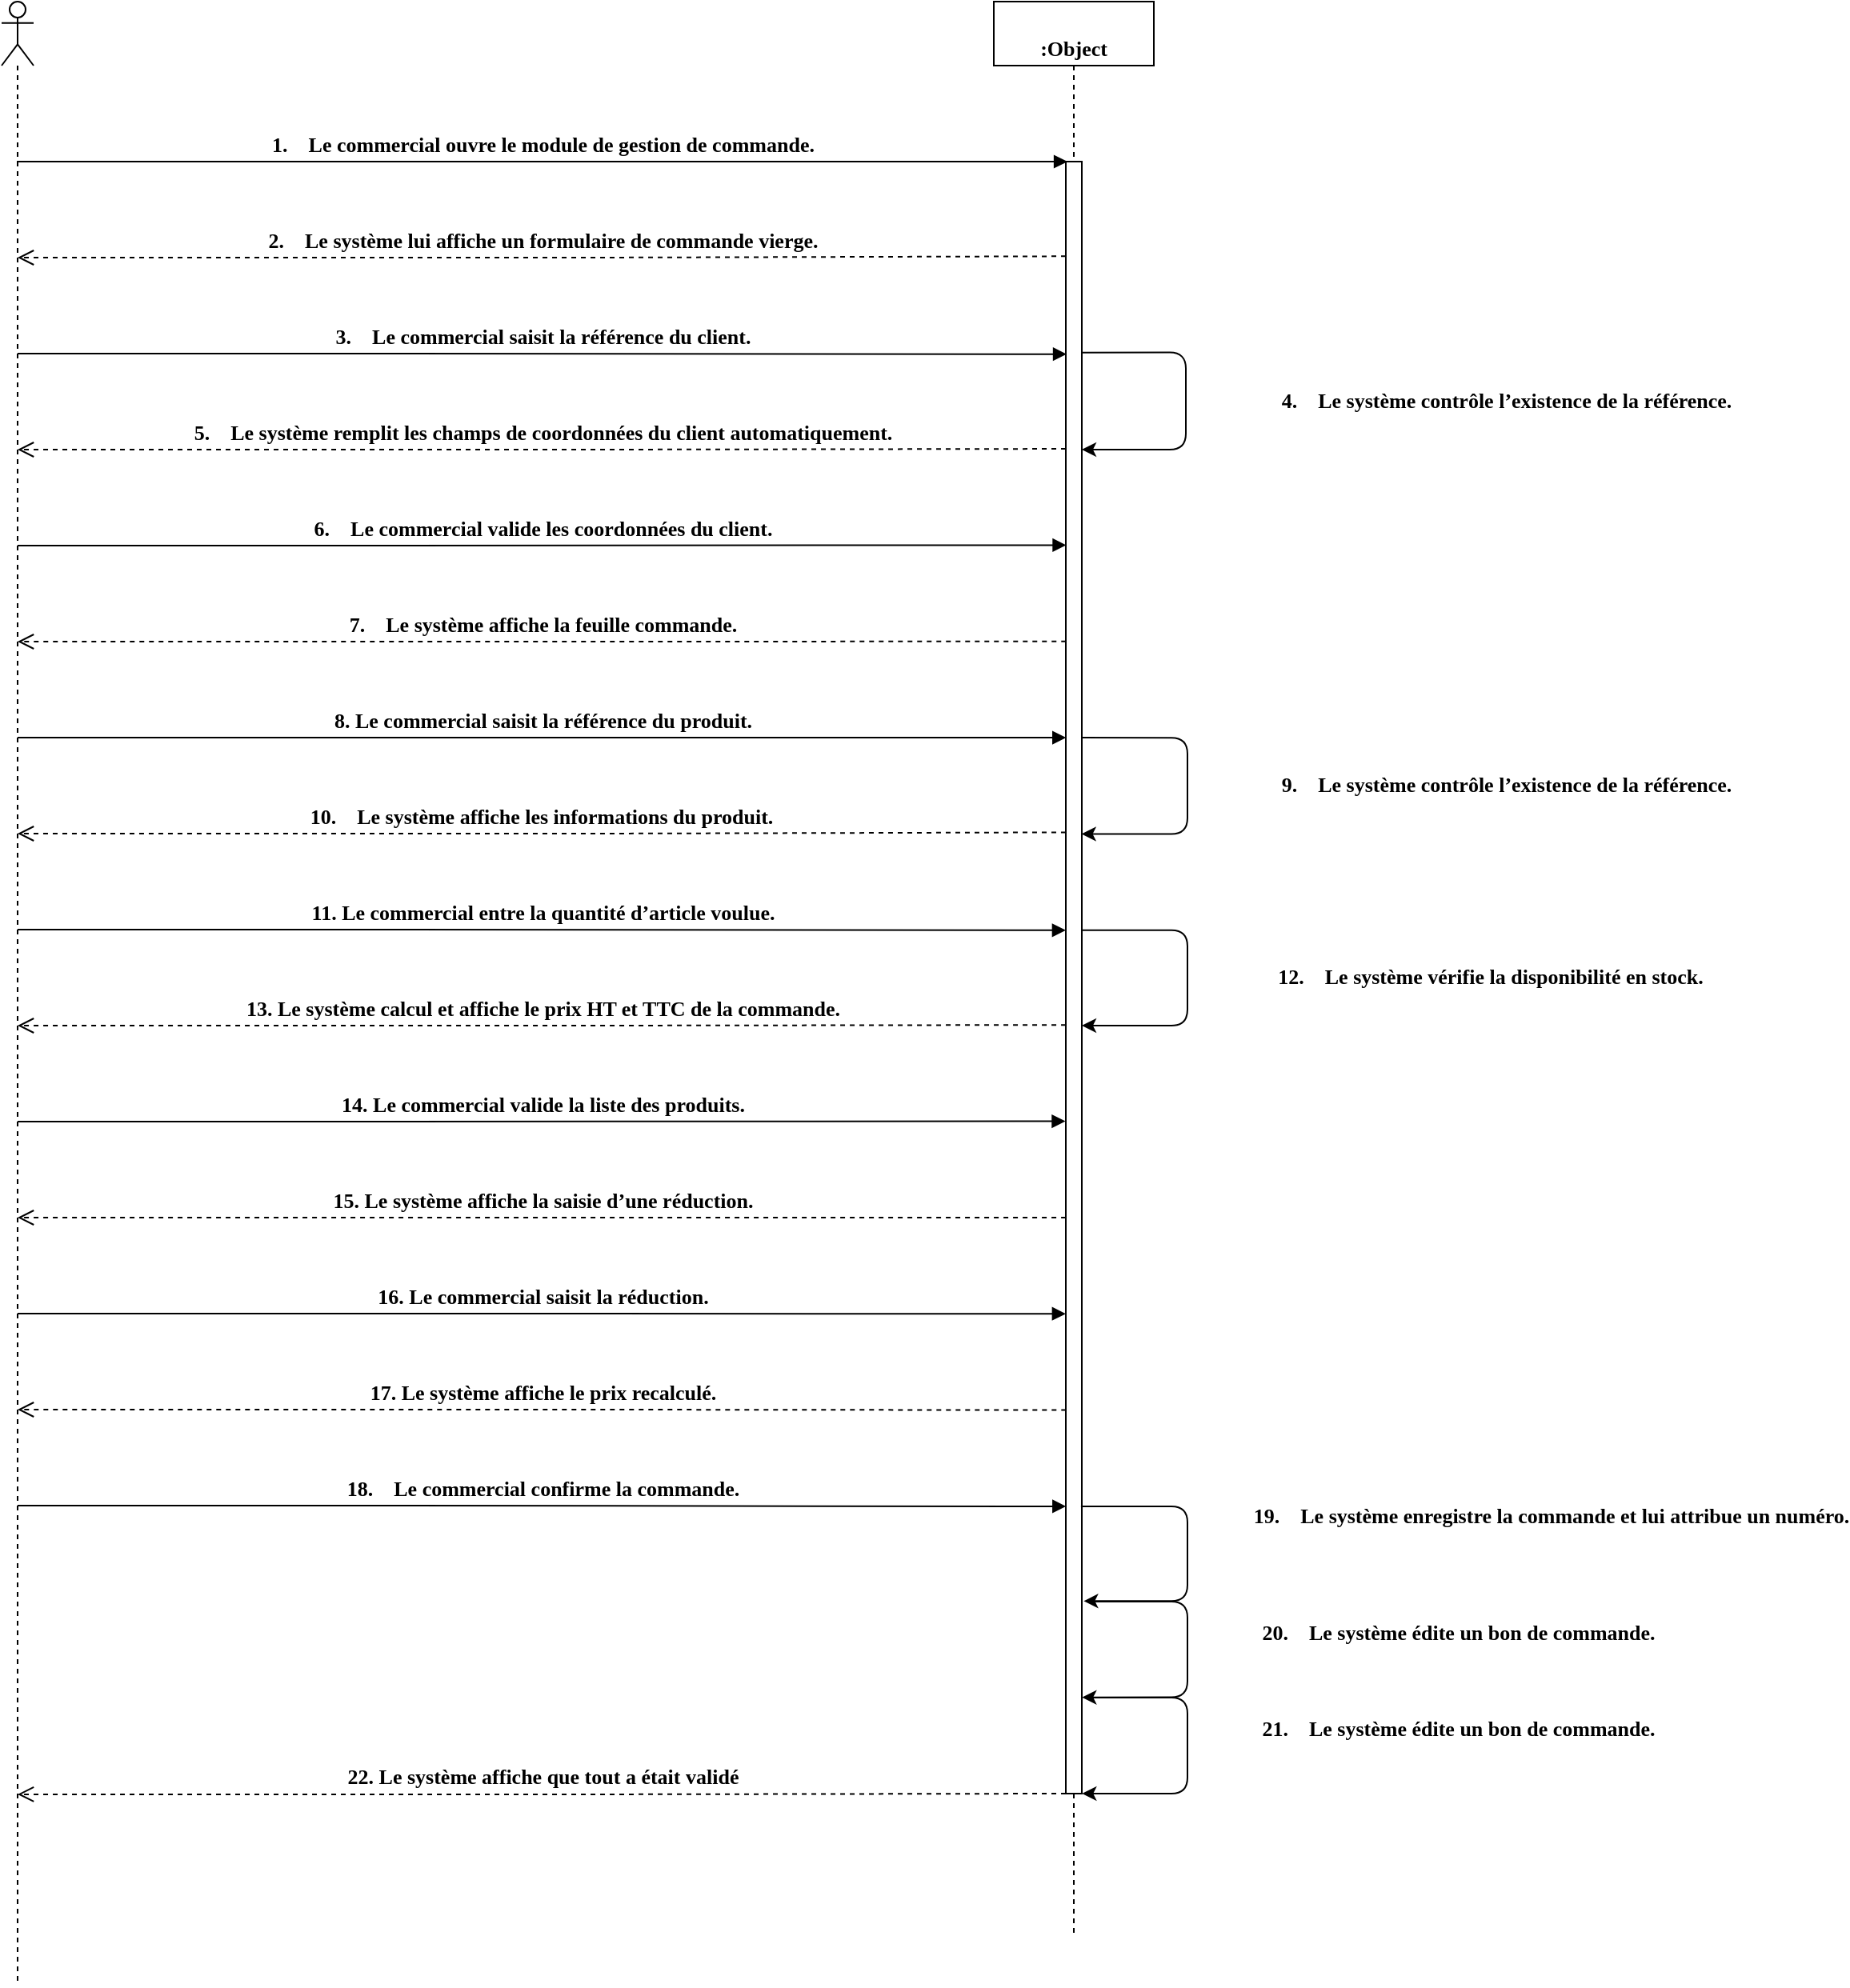 <mxfile version="13.1.12" type="device"><diagram id="erBDyrxgNQ5oR5OFIVIp" name="Page-1"><mxGraphModel dx="1635" dy="847" grid="1" gridSize="10" guides="1" tooltips="1" connect="1" arrows="1" fold="1" page="1" pageScale="1" pageWidth="827" pageHeight="1169" math="0" shadow="0"><root><mxCell id="0"/><mxCell id="1" parent="0"/><mxCell id="8iI3AYGNqd8Zycjgc9Fv-1" value="" style="shape=umlLifeline;participant=umlActor;perimeter=lifelinePerimeter;whiteSpace=wrap;container=1;collapsible=0;recursiveResize=0;verticalAlign=bottom;spacingTop=36;labelBackgroundColor=#ffffff;outlineConnect=0;fontFamily=Verdana;fontStyle=1;fontSize=13;align=center;html=1;" vertex="1" parent="1"><mxGeometry x="60" y="150" width="20" height="1240" as="geometry"/></mxCell><mxCell id="8iI3AYGNqd8Zycjgc9Fv-2" value=":Object" style="shape=umlLifeline;perimeter=lifelinePerimeter;whiteSpace=wrap;container=1;collapsible=0;recursiveResize=0;outlineConnect=0;fontFamily=Verdana;fontStyle=1;fontSize=13;align=center;html=1;verticalAlign=bottom;" vertex="1" parent="1"><mxGeometry x="680" y="150" width="100" height="1210" as="geometry"/></mxCell><mxCell id="8iI3AYGNqd8Zycjgc9Fv-46" value="" style="points=[];perimeter=orthogonalPerimeter;fontFamily=Verdana;fontSize=13;fontStyle=1;align=center;html=1;verticalAlign=bottom;" vertex="1" parent="8iI3AYGNqd8Zycjgc9Fv-2"><mxGeometry x="45" y="100" width="10" height="1020" as="geometry"/></mxCell><mxCell id="8iI3AYGNqd8Zycjgc9Fv-21" value="" style="endArrow=classic;edgeStyle=orthogonalEdgeStyle;fontFamily=Verdana;fontStyle=1;fontSize=13;exitX=0.983;exitY=0.353;exitDx=0;exitDy=0;exitPerimeter=0;entryX=0.983;entryY=0.412;entryDx=0;entryDy=0;entryPerimeter=0;align=center;html=1;verticalAlign=bottom;" edge="1" parent="8iI3AYGNqd8Zycjgc9Fv-2" source="8iI3AYGNqd8Zycjgc9Fv-46" target="8iI3AYGNqd8Zycjgc9Fv-46"><mxGeometry width="50" height="50" relative="1" as="geometry"><mxPoint x="60" y="460" as="sourcePoint"/><mxPoint x="60" y="520" as="targetPoint"/><Array as="points"><mxPoint x="121" y="460"/><mxPoint x="121" y="520"/></Array></mxGeometry></mxCell><mxCell id="8iI3AYGNqd8Zycjgc9Fv-22" value="9.    Le système contrôle l’existence de la référence." style="edgeLabel;align=center;verticalAlign=bottom;resizable=0;points=[];fontFamily=Verdana;fontStyle=1;fontSize=13;html=1;" vertex="1" connectable="0" parent="8iI3AYGNqd8Zycjgc9Fv-21"><mxGeometry x="-0.302" y="-23" relative="1" as="geometry"><mxPoint x="222" y="39.07" as="offset"/></mxGeometry></mxCell><mxCell id="8iI3AYGNqd8Zycjgc9Fv-32" value="" style="endArrow=classic;edgeStyle=orthogonalEdgeStyle;fontFamily=Verdana;fontStyle=1;fontSize=13;exitX=0.945;exitY=0.824;exitDx=0;exitDy=0;exitPerimeter=0;entryX=1.118;entryY=0.882;entryDx=0;entryDy=0;entryPerimeter=0;align=center;html=1;verticalAlign=bottom;" edge="1" parent="8iI3AYGNqd8Zycjgc9Fv-2" source="8iI3AYGNqd8Zycjgc9Fv-46" target="8iI3AYGNqd8Zycjgc9Fv-46"><mxGeometry width="50" height="50" relative="1" as="geometry"><mxPoint x="60" y="940" as="sourcePoint"/><mxPoint x="60" y="1000" as="targetPoint"/><Array as="points"><mxPoint x="121" y="941"/><mxPoint x="121" y="1000"/></Array></mxGeometry></mxCell><mxCell id="8iI3AYGNqd8Zycjgc9Fv-33" value="19.    Le système enregistre la commande et lui attribue un numéro." style="edgeLabel;align=center;verticalAlign=bottom;resizable=0;points=[];fontFamily=Verdana;fontStyle=1;fontSize=13;html=1;" vertex="1" connectable="0" parent="8iI3AYGNqd8Zycjgc9Fv-32"><mxGeometry x="-0.302" y="-23" relative="1" as="geometry"><mxPoint x="249.56" y="16.5" as="offset"/></mxGeometry></mxCell><mxCell id="8iI3AYGNqd8Zycjgc9Fv-4" value="2.    Le système lui affiche un formulaire de commande vierge." style="verticalAlign=bottom;endArrow=open;dashed=1;endSize=8;fontFamily=Verdana;fontStyle=1;fontSize=13;exitX=0.001;exitY=0.058;exitDx=0;exitDy=0;exitPerimeter=0;align=center;html=1;" edge="1" parent="1" source="8iI3AYGNqd8Zycjgc9Fv-46" target="8iI3AYGNqd8Zycjgc9Fv-1"><mxGeometry relative="1" as="geometry"><mxPoint x="720" y="310" as="sourcePoint"/><mxPoint x="250" y="310" as="targetPoint"/><Array as="points"><mxPoint x="430" y="310"/></Array></mxGeometry></mxCell><mxCell id="8iI3AYGNqd8Zycjgc9Fv-6" value="3.    Le commercial saisit la référence du client." style="verticalAlign=bottom;endArrow=block;fontFamily=Verdana;fontStyle=1;fontSize=13;entryX=0.053;entryY=0.118;entryDx=0;entryDy=0;entryPerimeter=0;align=center;html=1;" edge="1" parent="1" target="8iI3AYGNqd8Zycjgc9Fv-46"><mxGeometry width="80" relative="1" as="geometry"><mxPoint x="70.004" y="370" as="sourcePoint"/><mxPoint x="720" y="370" as="targetPoint"/><Array as="points"><mxPoint x="260.68" y="370"/></Array></mxGeometry></mxCell><mxCell id="8iI3AYGNqd8Zycjgc9Fv-8" value="5.    Le système remplit les champs de coordonnées du client automatiquement." style="verticalAlign=bottom;endArrow=open;dashed=1;endSize=8;fontFamily=Verdana;fontStyle=1;fontSize=13;exitX=0.001;exitY=0.176;exitDx=0;exitDy=0;exitPerimeter=0;align=center;html=1;" edge="1" parent="1" source="8iI3AYGNqd8Zycjgc9Fv-46"><mxGeometry relative="1" as="geometry"><mxPoint x="720" y="430" as="sourcePoint"/><mxPoint x="70.004" y="430" as="targetPoint"/><Array as="points"><mxPoint x="430.68" y="430"/></Array></mxGeometry></mxCell><mxCell id="8iI3AYGNqd8Zycjgc9Fv-14" value="" style="endArrow=classic;edgeStyle=orthogonalEdgeStyle;fontFamily=Verdana;fontStyle=1;fontSize=13;exitX=0.983;exitY=0.117;exitDx=0;exitDy=0;exitPerimeter=0;align=center;html=1;verticalAlign=bottom;" edge="1" parent="1" source="8iI3AYGNqd8Zycjgc9Fv-46"><mxGeometry width="50" height="50" relative="1" as="geometry"><mxPoint x="740" y="370" as="sourcePoint"/><mxPoint x="735" y="430" as="targetPoint"/><Array as="points"><mxPoint x="800" y="369"/><mxPoint x="800" y="430"/></Array></mxGeometry></mxCell><mxCell id="8iI3AYGNqd8Zycjgc9Fv-15" value="4.    Le système contrôle l’existence de la référence." style="edgeLabel;align=center;verticalAlign=bottom;resizable=0;points=[];fontFamily=Verdana;fontStyle=1;fontSize=13;html=1;" vertex="1" connectable="0" parent="8iI3AYGNqd8Zycjgc9Fv-14"><mxGeometry x="-0.302" y="-23" relative="1" as="geometry"><mxPoint x="223" y="38.87" as="offset"/></mxGeometry></mxCell><mxCell id="8iI3AYGNqd8Zycjgc9Fv-17" value="1.    Le commercial ouvre le module de gestion de commande." style="verticalAlign=bottom;endArrow=block;fontFamily=Verdana;fontStyle=1;fontSize=13;entryX=0.105;entryY=0;entryDx=0;entryDy=0;entryPerimeter=0;align=center;html=1;" edge="1" parent="1" target="8iI3AYGNqd8Zycjgc9Fv-46"><mxGeometry width="80" relative="1" as="geometry"><mxPoint x="69.5" y="250" as="sourcePoint"/><mxPoint x="720" y="250" as="targetPoint"/><Array as="points"><mxPoint x="100" y="250"/><mxPoint x="260" y="250"/></Array></mxGeometry></mxCell><mxCell id="8iI3AYGNqd8Zycjgc9Fv-18" value="6.    Le commercial valide les coordonnées du client." style="verticalAlign=bottom;endArrow=block;fontFamily=Verdana;fontStyle=1;fontSize=13;entryX=0.027;entryY=0.235;entryDx=0;entryDy=0;entryPerimeter=0;align=center;html=1;" edge="1" parent="1" target="8iI3AYGNqd8Zycjgc9Fv-46"><mxGeometry width="80" relative="1" as="geometry"><mxPoint x="70.004" y="490" as="sourcePoint"/><mxPoint x="720" y="490" as="targetPoint"/><Array as="points"><mxPoint x="260.68" y="490"/></Array></mxGeometry></mxCell><mxCell id="8iI3AYGNqd8Zycjgc9Fv-20" value="8. Le commercial saisit la référence du produit." style="verticalAlign=bottom;endArrow=block;fontFamily=Verdana;fontStyle=1;fontSize=13;entryX=0.013;entryY=0.353;entryDx=0;entryDy=0;entryPerimeter=0;align=center;html=1;" edge="1" parent="1" target="8iI3AYGNqd8Zycjgc9Fv-46"><mxGeometry width="80" relative="1" as="geometry"><mxPoint x="70.004" y="610" as="sourcePoint"/><mxPoint x="720" y="610" as="targetPoint"/><Array as="points"><mxPoint x="260.68" y="610"/></Array></mxGeometry></mxCell><mxCell id="8iI3AYGNqd8Zycjgc9Fv-23" value="10.    Le système affiche les informations du produit." style="verticalAlign=bottom;endArrow=open;dashed=1;endSize=8;fontFamily=Verdana;fontStyle=1;fontSize=13;exitX=-0.002;exitY=0.411;exitDx=0;exitDy=0;exitPerimeter=0;align=center;html=1;" edge="1" parent="1" source="8iI3AYGNqd8Zycjgc9Fv-46"><mxGeometry relative="1" as="geometry"><mxPoint x="720" y="670" as="sourcePoint"/><mxPoint x="70.004" y="670" as="targetPoint"/><Array as="points"><mxPoint x="430.68" y="670"/></Array></mxGeometry></mxCell><mxCell id="8iI3AYGNqd8Zycjgc9Fv-25" value="11. Le commercial entre la quantité d’article voulue.&lt;br&gt;" style="verticalAlign=bottom;endArrow=block;fontFamily=Verdana;fontStyle=1;fontSize=13;entryX=-0.004;entryY=0.471;entryDx=0;entryDy=0;entryPerimeter=0;align=center;html=1;" edge="1" parent="1" target="8iI3AYGNqd8Zycjgc9Fv-46"><mxGeometry width="80" relative="1" as="geometry"><mxPoint x="70.004" y="730" as="sourcePoint"/><mxPoint x="720" y="730" as="targetPoint"/><Array as="points"><mxPoint x="260.68" y="730"/></Array></mxGeometry></mxCell><mxCell id="8iI3AYGNqd8Zycjgc9Fv-26" value="7.    Le système affiche la feuille commande." style="verticalAlign=bottom;endArrow=open;dashed=1;endSize=8;fontFamily=Verdana;fontStyle=1;fontSize=13;exitX=0.013;exitY=0.294;exitDx=0;exitDy=0;exitPerimeter=0;align=center;html=1;" edge="1" parent="1" source="8iI3AYGNqd8Zycjgc9Fv-46"><mxGeometry relative="1" as="geometry"><mxPoint x="720" y="550" as="sourcePoint"/><mxPoint x="70.004" y="550" as="targetPoint"/><Array as="points"><mxPoint x="430.68" y="550"/></Array></mxGeometry></mxCell><mxCell id="8iI3AYGNqd8Zycjgc9Fv-27" value="13. Le système calcul et affiche le prix HT et TTC de la commande." style="verticalAlign=bottom;endArrow=open;dashed=1;endSize=8;fontFamily=Verdana;fontStyle=1;fontSize=13;exitX=0.003;exitY=0.529;exitDx=0;exitDy=0;exitPerimeter=0;align=center;html=1;" edge="1" parent="1" source="8iI3AYGNqd8Zycjgc9Fv-46"><mxGeometry relative="1" as="geometry"><mxPoint x="720" y="790" as="sourcePoint"/><mxPoint x="70.004" y="790" as="targetPoint"/><Array as="points"><mxPoint x="430.68" y="790"/></Array></mxGeometry></mxCell><mxCell id="8iI3AYGNqd8Zycjgc9Fv-28" value="15. Le système affiche la saisie d’une réduction." style="verticalAlign=bottom;endArrow=open;dashed=1;endSize=8;fontFamily=Verdana;fontStyle=1;fontSize=13;exitX=0.004;exitY=0.647;exitDx=0;exitDy=0;exitPerimeter=0;align=center;html=1;" edge="1" parent="1" source="8iI3AYGNqd8Zycjgc9Fv-46"><mxGeometry relative="1" as="geometry"><mxPoint x="720" y="910" as="sourcePoint"/><mxPoint x="70.004" y="910" as="targetPoint"/><Array as="points"><mxPoint x="430.68" y="910"/></Array></mxGeometry></mxCell><mxCell id="8iI3AYGNqd8Zycjgc9Fv-29" value="16. Le commercial saisit la réduction.&lt;br&gt;" style="verticalAlign=bottom;endArrow=block;fontFamily=Verdana;fontStyle=1;fontSize=13;entryX=-0.006;entryY=0.706;entryDx=0;entryDy=0;entryPerimeter=0;align=center;html=1;" edge="1" parent="1" target="8iI3AYGNqd8Zycjgc9Fv-46"><mxGeometry width="80" relative="1" as="geometry"><mxPoint x="70.004" y="970" as="sourcePoint"/><mxPoint x="720" y="970" as="targetPoint"/><Array as="points"><mxPoint x="260.68" y="970"/></Array></mxGeometry></mxCell><mxCell id="8iI3AYGNqd8Zycjgc9Fv-30" value="17. Le système affiche le prix recalculé." style="verticalAlign=bottom;endArrow=open;dashed=1;endSize=8;fontFamily=Verdana;fontStyle=1;fontSize=13;exitX=0.015;exitY=0.765;exitDx=0;exitDy=0;exitPerimeter=0;align=center;html=1;" edge="1" parent="1" source="8iI3AYGNqd8Zycjgc9Fv-46"><mxGeometry relative="1" as="geometry"><mxPoint x="720" y="1030" as="sourcePoint"/><mxPoint x="70.004" y="1030" as="targetPoint"/><Array as="points"><mxPoint x="430.68" y="1030"/></Array></mxGeometry></mxCell><mxCell id="8iI3AYGNqd8Zycjgc9Fv-31" value="18.    Le commercial confirme la commande.&lt;br&gt;" style="verticalAlign=bottom;endArrow=block;fontFamily=Verdana;fontStyle=1;fontSize=13;entryX=0.015;entryY=0.824;entryDx=0;entryDy=0;entryPerimeter=0;align=center;html=1;" edge="1" parent="1" target="8iI3AYGNqd8Zycjgc9Fv-46"><mxGeometry width="80" relative="1" as="geometry"><mxPoint x="70.004" y="1090" as="sourcePoint"/><mxPoint x="720" y="1090" as="targetPoint"/><Array as="points"><mxPoint x="260.68" y="1090"/></Array></mxGeometry></mxCell><mxCell id="8iI3AYGNqd8Zycjgc9Fv-37" value="" style="endArrow=classic;edgeStyle=orthogonalEdgeStyle;fontFamily=Verdana;fontStyle=1;fontSize=13;exitX=1.034;exitY=0.471;exitDx=0;exitDy=0;exitPerimeter=0;align=center;html=1;verticalAlign=bottom;" edge="1" parent="1" source="8iI3AYGNqd8Zycjgc9Fv-46"><mxGeometry width="50" height="50" relative="1" as="geometry"><mxPoint x="740" y="730" as="sourcePoint"/><mxPoint x="735" y="790" as="targetPoint"/><Array as="points"><mxPoint x="801" y="730"/><mxPoint x="801" y="790"/></Array></mxGeometry></mxCell><mxCell id="8iI3AYGNqd8Zycjgc9Fv-38" value="12.    Le système vérifie la disponibilité en stock." style="edgeLabel;align=center;verticalAlign=bottom;resizable=0;points=[];fontFamily=Verdana;fontStyle=1;fontSize=13;html=1;" vertex="1" connectable="0" parent="8iI3AYGNqd8Zycjgc9Fv-37"><mxGeometry x="-0.302" y="-23" relative="1" as="geometry"><mxPoint x="212" y="38.26" as="offset"/></mxGeometry></mxCell><mxCell id="8iI3AYGNqd8Zycjgc9Fv-39" value="14. Le commercial valide la liste des produits.&lt;br&gt;" style="verticalAlign=bottom;endArrow=block;fontFamily=Verdana;fontStyle=1;fontSize=13;entryX=-0.025;entryY=0.588;entryDx=0;entryDy=0;entryPerimeter=0;align=center;html=1;" edge="1" parent="1" target="8iI3AYGNqd8Zycjgc9Fv-46"><mxGeometry width="80" relative="1" as="geometry"><mxPoint x="70.004" y="850" as="sourcePoint"/><mxPoint x="720" y="850" as="targetPoint"/><Array as="points"><mxPoint x="260.68" y="850"/></Array></mxGeometry></mxCell><mxCell id="8iI3AYGNqd8Zycjgc9Fv-40" value="" style="endArrow=classic;edgeStyle=orthogonalEdgeStyle;fontFamily=Verdana;fontStyle=1;fontSize=13;entryX=1.017;entryY=0.941;entryDx=0;entryDy=0;entryPerimeter=0;align=center;html=1;verticalAlign=bottom;" edge="1" parent="1" target="8iI3AYGNqd8Zycjgc9Fv-46"><mxGeometry width="50" height="50" relative="1" as="geometry"><mxPoint x="740" y="1150" as="sourcePoint"/><mxPoint x="740" y="1210" as="targetPoint"/><Array as="points"><mxPoint x="801" y="1150"/><mxPoint x="801" y="1210"/></Array></mxGeometry></mxCell><mxCell id="8iI3AYGNqd8Zycjgc9Fv-41" value="20.    Le système édite un bon de commande.&lt;br&gt;" style="edgeLabel;align=center;verticalAlign=bottom;resizable=0;points=[];fontFamily=Verdana;fontStyle=1;fontSize=13;html=1;" vertex="1" connectable="0" parent="8iI3AYGNqd8Zycjgc9Fv-40"><mxGeometry x="-0.302" y="-23" relative="1" as="geometry"><mxPoint x="192" y="25.8" as="offset"/></mxGeometry></mxCell><mxCell id="8iI3AYGNqd8Zycjgc9Fv-42" value="" style="endArrow=classic;edgeStyle=orthogonalEdgeStyle;fontFamily=Verdana;fontStyle=1;fontSize=13;entryX=1.017;entryY=1;entryDx=0;entryDy=0;entryPerimeter=0;align=center;html=1;verticalAlign=bottom;" edge="1" parent="1" target="8iI3AYGNqd8Zycjgc9Fv-46"><mxGeometry width="50" height="50" relative="1" as="geometry"><mxPoint x="740" y="1210" as="sourcePoint"/><mxPoint x="740" y="1270" as="targetPoint"/><Array as="points"><mxPoint x="801" y="1210"/><mxPoint x="801" y="1270"/></Array></mxGeometry></mxCell><mxCell id="8iI3AYGNqd8Zycjgc9Fv-43" value="21.    Le système édite un bon de commande.&lt;br&gt;" style="edgeLabel;align=center;verticalAlign=bottom;resizable=0;points=[];fontFamily=Verdana;fontStyle=1;fontSize=13;html=1;" vertex="1" connectable="0" parent="8iI3AYGNqd8Zycjgc9Fv-42"><mxGeometry x="-0.302" y="-23" relative="1" as="geometry"><mxPoint x="192" y="25.8" as="offset"/></mxGeometry></mxCell><mxCell id="8iI3AYGNqd8Zycjgc9Fv-49" value="22. Le système affiche que tout a était validé" style="verticalAlign=bottom;endArrow=open;dashed=1;endSize=8;fontFamily=Verdana;fontStyle=1;fontSize=13;exitX=0.001;exitY=0.176;exitDx=0;exitDy=0;exitPerimeter=0;align=center;html=1;" edge="1" parent="1"><mxGeometry relative="1" as="geometry"><mxPoint x="725.01" y="1270" as="sourcePoint"/><mxPoint x="70.004" y="1270.48" as="targetPoint"/><Array as="points"><mxPoint x="430.68" y="1270.48"/></Array></mxGeometry></mxCell></root></mxGraphModel></diagram></mxfile>